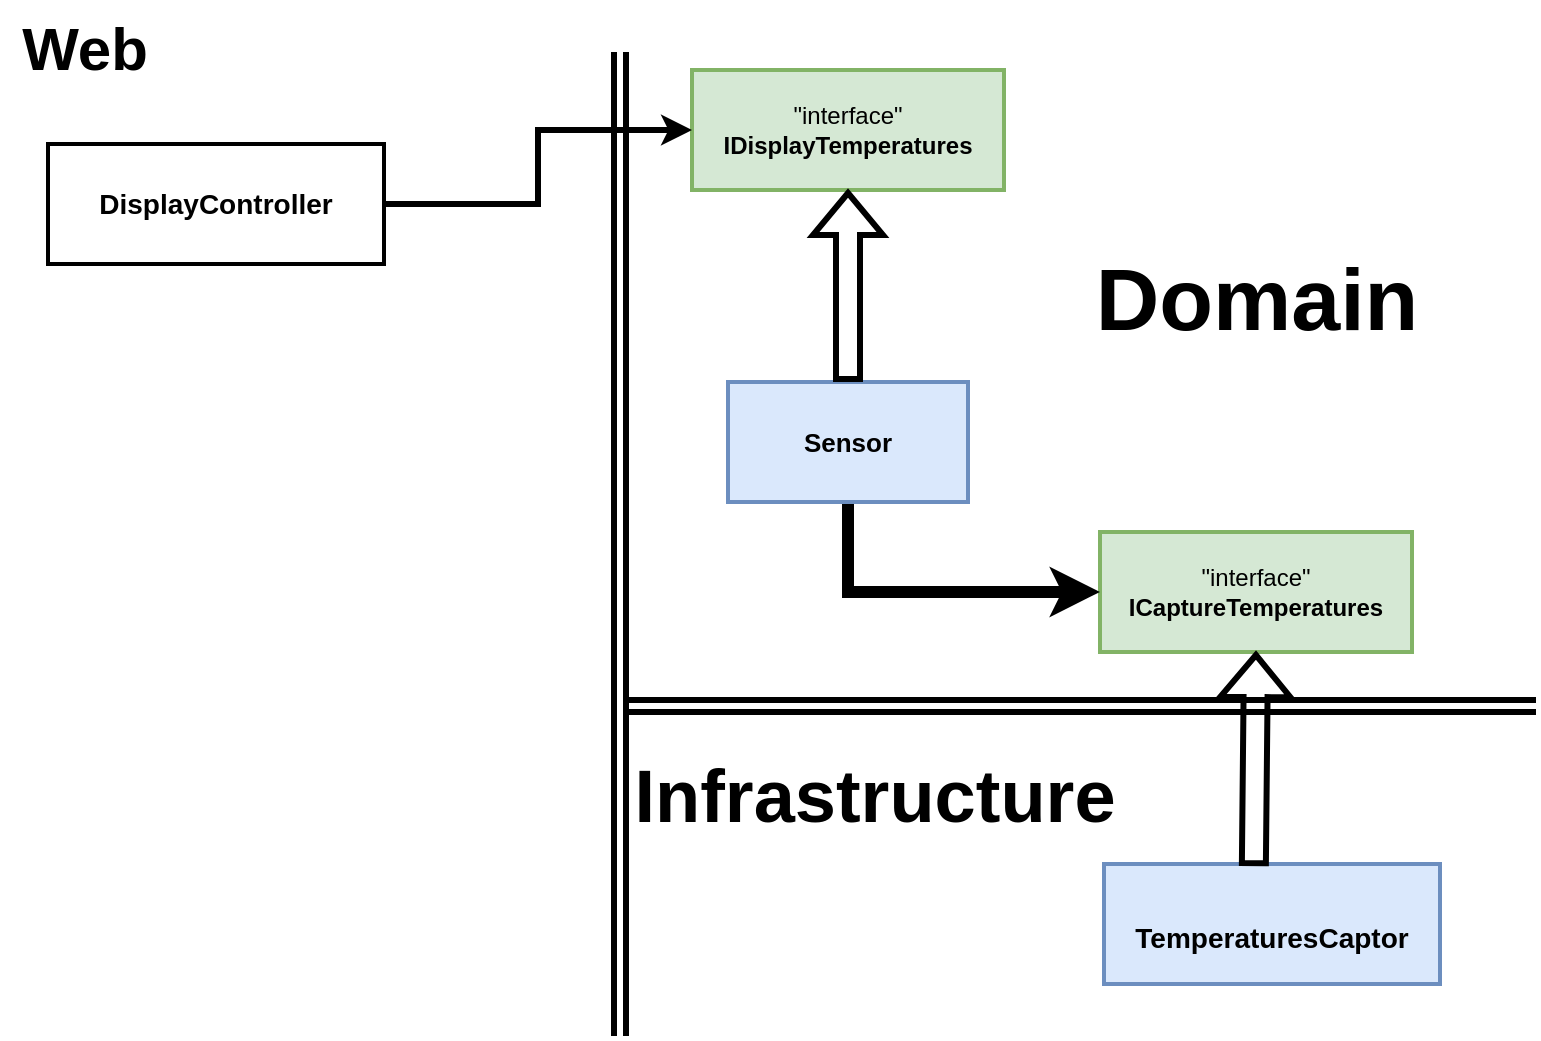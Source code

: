 <mxfile version="20.5.1" type="device"><diagram id="VLys9_sfb55obHlxDTJJ" name="Page-1"><mxGraphModel dx="1387" dy="715" grid="1" gridSize="12" guides="1" tooltips="1" connect="1" arrows="1" fold="1" page="1" pageScale="1" pageWidth="1169" pageHeight="827" math="0" shadow="0"><root><mxCell id="0"/><mxCell id="1" parent="0"/><mxCell id="oWbrYe7I3KGcm0Vk5-Vb-1" value="" style="endArrow=none;html=1;rounded=0;strokeWidth=3;shape=link;" edge="1" parent="1"><mxGeometry width="50" height="50" relative="1" as="geometry"><mxPoint x="389" y="769" as="sourcePoint"/><mxPoint x="389" y="277" as="targetPoint"/></mxGeometry></mxCell><mxCell id="oWbrYe7I3KGcm0Vk5-Vb-3" value="&quot;interface&quot;&lt;br&gt;&lt;b&gt;IDisplayTemperatures&lt;/b&gt;" style="rounded=0;whiteSpace=wrap;html=1;fillColor=#d5e8d4;strokeColor=#82b366;strokeWidth=2;" vertex="1" parent="1"><mxGeometry x="425" y="286" width="156" height="60" as="geometry"/></mxCell><mxCell id="oWbrYe7I3KGcm0Vk5-Vb-4" value="&quot;interface&quot;&lt;br&gt;&lt;b&gt;ICaptureTemperatures&lt;/b&gt;" style="rounded=0;whiteSpace=wrap;html=1;fillColor=#d5e8d4;strokeColor=#82b366;strokeWidth=2;" vertex="1" parent="1"><mxGeometry x="629" y="517" width="156" height="60" as="geometry"/></mxCell><mxCell id="oWbrYe7I3KGcm0Vk5-Vb-7" style="edgeStyle=orthogonalEdgeStyle;rounded=0;orthogonalLoop=1;jettySize=auto;html=1;exitX=0.5;exitY=1;exitDx=0;exitDy=0;entryX=0;entryY=0.5;entryDx=0;entryDy=0;strokeWidth=6;fontSize=13;endArrow=classic;endFill=1;" edge="1" parent="1" source="oWbrYe7I3KGcm0Vk5-Vb-5" target="oWbrYe7I3KGcm0Vk5-Vb-4"><mxGeometry relative="1" as="geometry"/></mxCell><mxCell id="oWbrYe7I3KGcm0Vk5-Vb-5" value="&lt;font size=&quot;1&quot;&gt;&lt;b style=&quot;font-size: 13px;&quot;&gt;Sensor&lt;/b&gt;&lt;/font&gt;" style="rounded=0;whiteSpace=wrap;html=1;strokeWidth=2;fillColor=#dae8fc;strokeColor=#6c8ebf;" vertex="1" parent="1"><mxGeometry x="443" y="442" width="120" height="60" as="geometry"/></mxCell><mxCell id="oWbrYe7I3KGcm0Vk5-Vb-6" value="" style="endArrow=block;html=1;rounded=0;strokeWidth=3;fontSize=13;exitX=0.5;exitY=0;exitDx=0;exitDy=0;entryX=0.5;entryY=1;entryDx=0;entryDy=0;endFill=0;shape=flexArrow;" edge="1" parent="1" source="oWbrYe7I3KGcm0Vk5-Vb-5" target="oWbrYe7I3KGcm0Vk5-Vb-3"><mxGeometry width="50" height="50" relative="1" as="geometry"><mxPoint x="569" y="564" as="sourcePoint"/><mxPoint x="619" y="514" as="targetPoint"/></mxGeometry></mxCell><mxCell id="oWbrYe7I3KGcm0Vk5-Vb-9" value="&lt;font style=&quot;font-size: 44px;&quot;&gt;&lt;b&gt;Domain&lt;/b&gt;&lt;/font&gt;" style="text;html=1;align=center;verticalAlign=middle;resizable=0;points=[];autosize=1;strokeColor=none;fillColor=none;fontSize=13;" vertex="1" parent="1"><mxGeometry x="611" y="365" width="192" height="72" as="geometry"/></mxCell><mxCell id="oWbrYe7I3KGcm0Vk5-Vb-10" value="" style="endArrow=none;html=1;rounded=0;strokeWidth=3;fontSize=44;shape=link;" edge="1" parent="1"><mxGeometry width="50" height="50" relative="1" as="geometry"><mxPoint x="391" y="604" as="sourcePoint"/><mxPoint x="847" y="604" as="targetPoint"/></mxGeometry></mxCell><mxCell id="oWbrYe7I3KGcm0Vk5-Vb-11" value="&lt;font size=&quot;1&quot; style=&quot;&quot;&gt;&lt;b style=&quot;font-size: 37px;&quot;&gt;Infrastructure&lt;/b&gt;&lt;/font&gt;" style="text;html=1;align=center;verticalAlign=middle;resizable=0;points=[];autosize=1;strokeColor=none;fillColor=none;fontSize=44;" vertex="1" parent="1"><mxGeometry x="384" y="611" width="264" height="72" as="geometry"/></mxCell><mxCell id="oWbrYe7I3KGcm0Vk5-Vb-12" value="&lt;font style=&quot;font-size: 14px;&quot;&gt;&lt;b&gt;TemperaturesCaptor&lt;/b&gt;&lt;/font&gt;" style="rounded=0;whiteSpace=wrap;html=1;strokeWidth=2;fontSize=37;fillColor=#dae8fc;strokeColor=#6c8ebf;" vertex="1" parent="1"><mxGeometry x="631" y="683" width="168" height="60" as="geometry"/></mxCell><mxCell id="oWbrYe7I3KGcm0Vk5-Vb-13" value="" style="shape=flexArrow;endArrow=classic;html=1;rounded=0;strokeWidth=3;fontSize=14;exitX=0.446;exitY=0.017;exitDx=0;exitDy=0;entryX=0.5;entryY=1;entryDx=0;entryDy=0;exitPerimeter=0;" edge="1" parent="1" source="oWbrYe7I3KGcm0Vk5-Vb-12" target="oWbrYe7I3KGcm0Vk5-Vb-4"><mxGeometry width="50" height="50" relative="1" as="geometry"><mxPoint x="427" y="565" as="sourcePoint"/><mxPoint x="477" y="515" as="targetPoint"/></mxGeometry></mxCell><mxCell id="oWbrYe7I3KGcm0Vk5-Vb-15" style="edgeStyle=orthogonalEdgeStyle;rounded=0;orthogonalLoop=1;jettySize=auto;html=1;exitX=1;exitY=0.5;exitDx=0;exitDy=0;strokeWidth=3;fontSize=14;endArrow=classic;endFill=1;" edge="1" parent="1" source="oWbrYe7I3KGcm0Vk5-Vb-14" target="oWbrYe7I3KGcm0Vk5-Vb-3"><mxGeometry relative="1" as="geometry"/></mxCell><mxCell id="oWbrYe7I3KGcm0Vk5-Vb-14" value="&lt;b&gt;DisplayController&lt;/b&gt;" style="rounded=0;whiteSpace=wrap;html=1;strokeWidth=2;fontSize=14;" vertex="1" parent="1"><mxGeometry x="103" y="323" width="168" height="60" as="geometry"/></mxCell><mxCell id="oWbrYe7I3KGcm0Vk5-Vb-16" value="&lt;b&gt;&lt;font style=&quot;font-size: 30px;&quot;&gt;Web&lt;/font&gt;&lt;/b&gt;" style="text;html=1;align=center;verticalAlign=middle;resizable=0;points=[];autosize=1;strokeColor=none;fillColor=none;fontSize=14;" vertex="1" parent="1"><mxGeometry x="79" y="251" width="84" height="48" as="geometry"/></mxCell></root></mxGraphModel></diagram></mxfile>